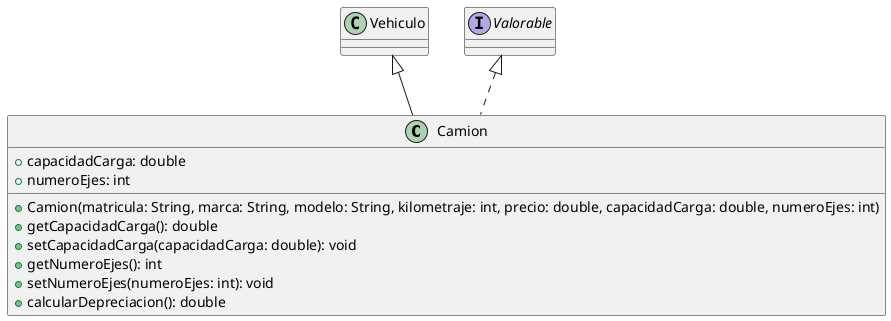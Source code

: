 @startuml
class Camion extends Vehiculo implements Valorable {
  + capacidadCarga: double
  + numeroEjes: int
  + Camion(matricula: String, marca: String, modelo: String, kilometraje: int, precio: double, capacidadCarga: double, numeroEjes: int)
  + getCapacidadCarga(): double
  + setCapacidadCarga(capacidadCarga: double): void
  + getNumeroEjes(): int
  + setNumeroEjes(numeroEjes: int): void
  + calcularDepreciacion(): double
}
@enduml
